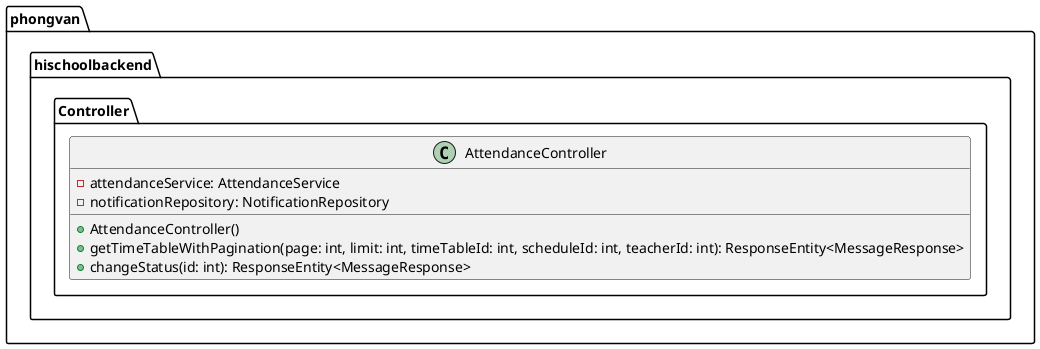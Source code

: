 @startuml

package phongvan.hischoolbackend.Controller {
    class AttendanceController {
        - attendanceService: AttendanceService
        - notificationRepository: NotificationRepository

        + AttendanceController()
        + getTimeTableWithPagination(page: int, limit: int, timeTableId: int, scheduleId: int, teacherId: int): ResponseEntity<MessageResponse>
        + changeStatus(id: int): ResponseEntity<MessageResponse>
    }
}

@enduml
